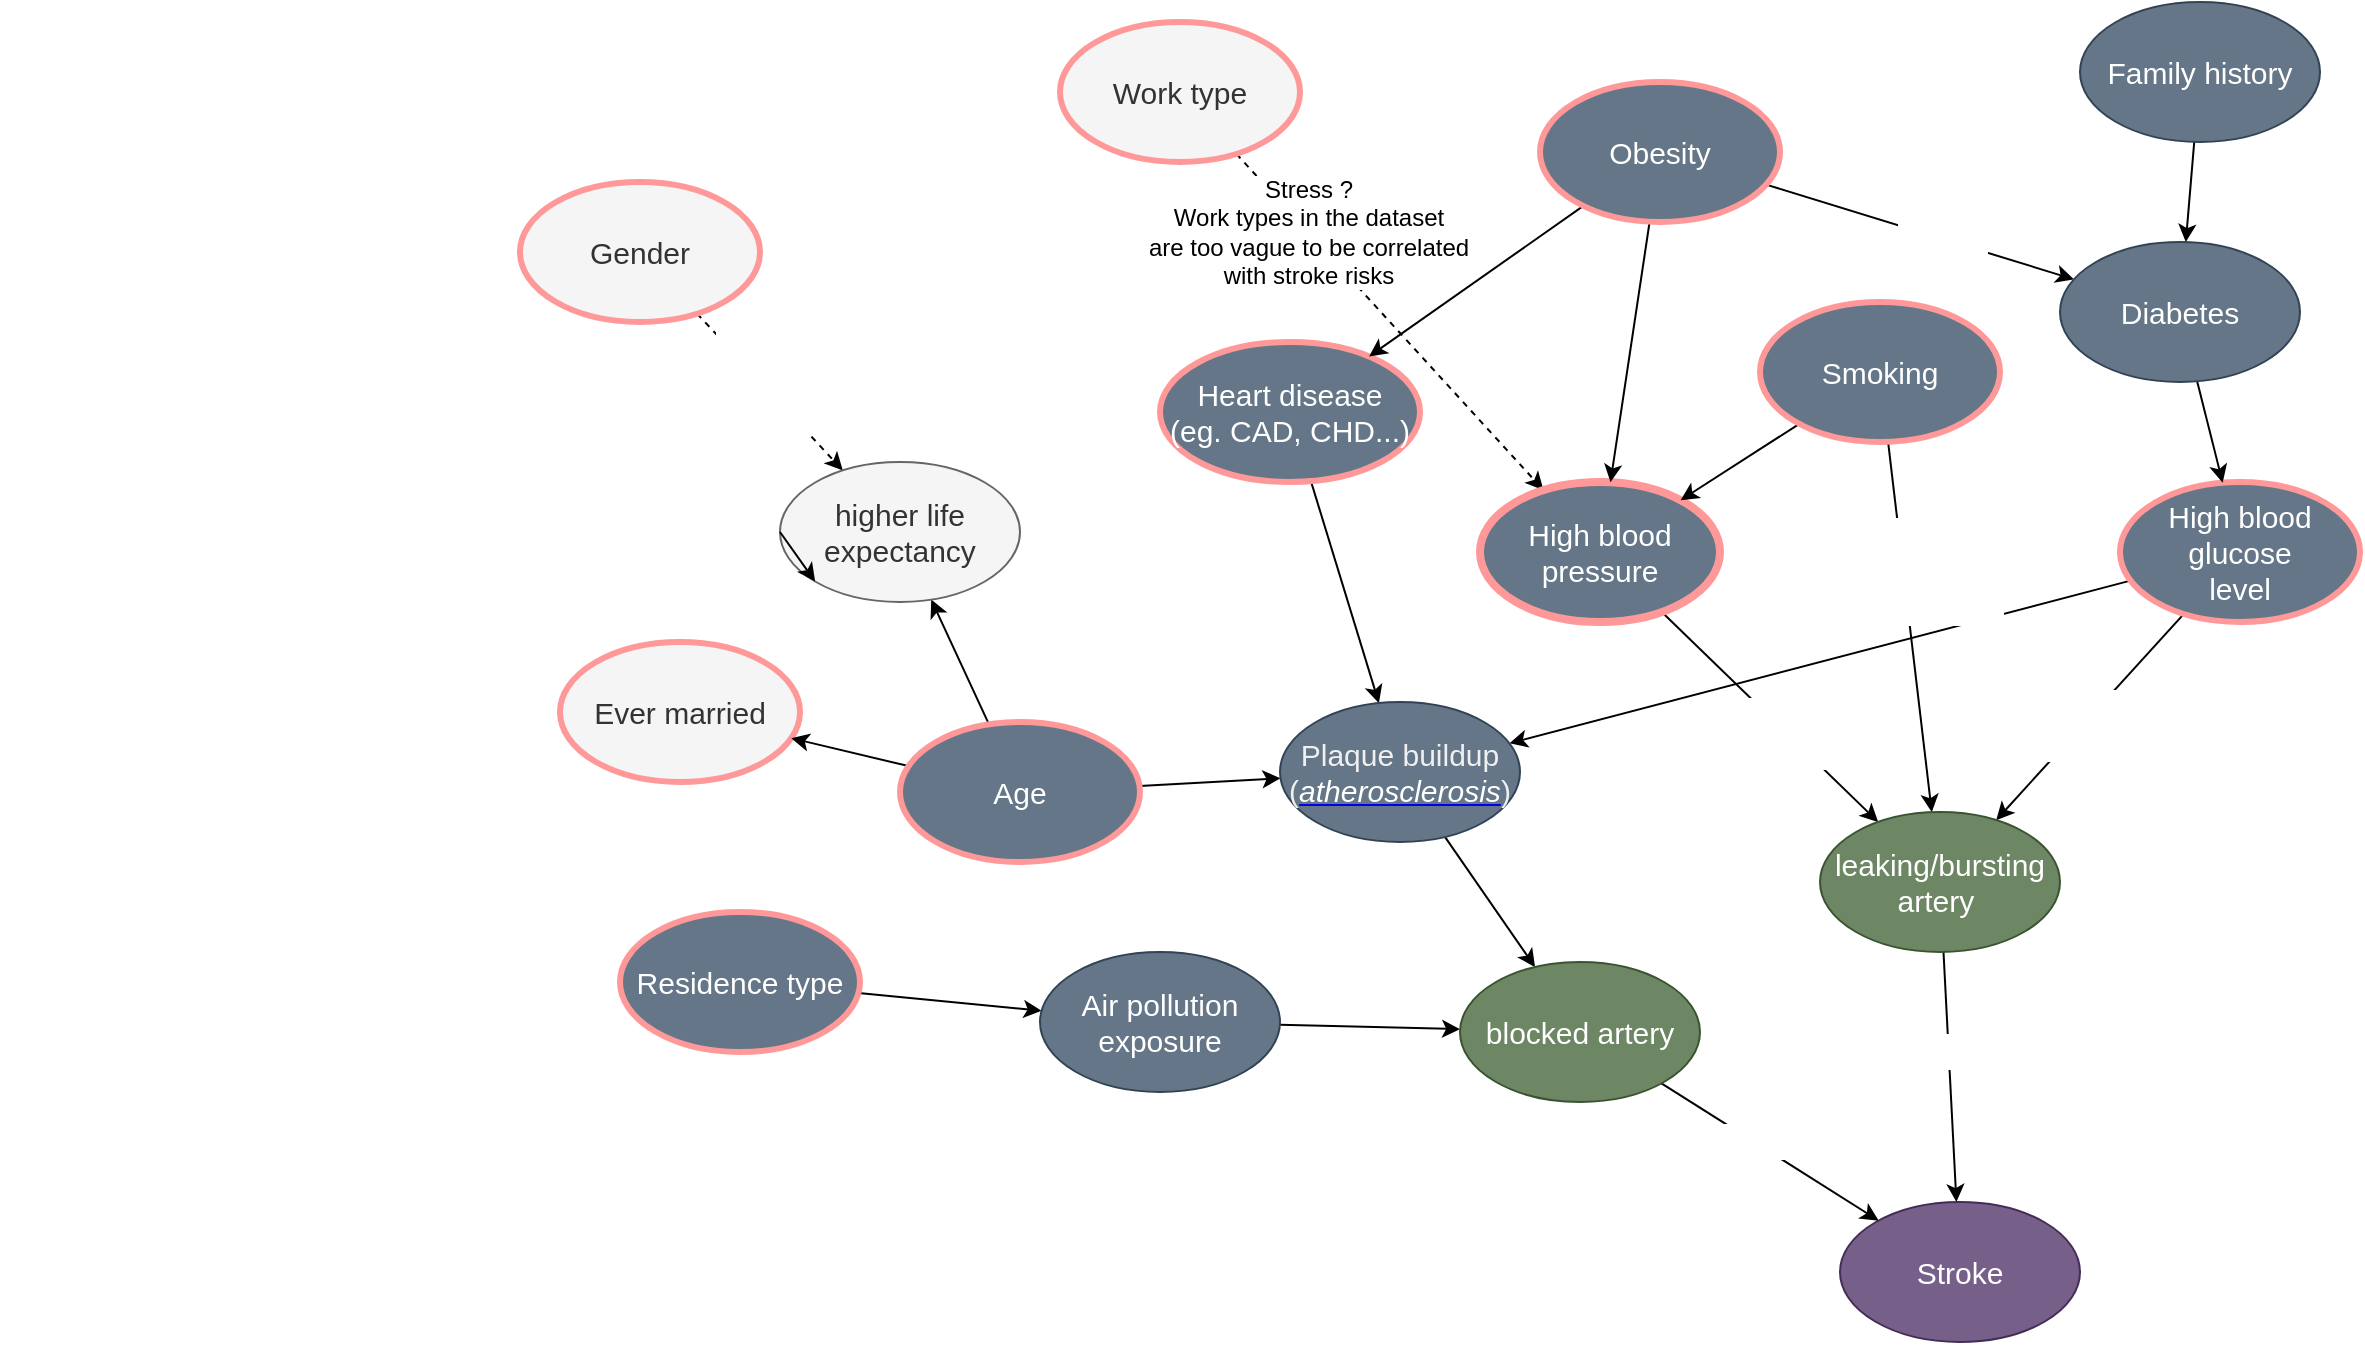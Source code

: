 <mxfile>
    <diagram id="zILrABfxXsvs_dOevO_L" name="Page-1">
        <mxGraphModel dx="1707" dy="465" grid="1" gridSize="10" guides="1" tooltips="1" connect="1" arrows="1" fold="1" page="1" pageScale="1" pageWidth="850" pageHeight="1100" math="0" shadow="0">
            <root>
                <mxCell id="0"/>
                <mxCell id="1" parent="0"/>
                <mxCell id="4" value="&lt;font style=&quot;font-size: 15px&quot;&gt;Stroke&lt;/font&gt;" style="ellipse;whiteSpace=wrap;html=1;fillColor=#76608a;strokeColor=#432D57;fontColor=#ffffff;" parent="1" vertex="1">
                    <mxGeometry x="470" y="610" width="120" height="70" as="geometry"/>
                </mxCell>
                <mxCell id="79" style="edgeStyle=none;html=1;fontSize=15;fontColor=#FFFFFF;" parent="1" source="11" target="77" edge="1">
                    <mxGeometry relative="1" as="geometry"/>
                </mxCell>
                <mxCell id="11" value="&lt;font style=&quot;font-size: 15px&quot;&gt;Heart disease&lt;br&gt;(eg. CAD, CHD...)&lt;br&gt;&lt;/font&gt;" style="ellipse;whiteSpace=wrap;html=1;fillColor=#647687;fontColor=#ffffff;strokeColor=#FF9999;strokeWidth=3;" parent="1" vertex="1">
                    <mxGeometry x="130" y="180" width="130" height="70" as="geometry"/>
                </mxCell>
                <mxCell id="19" value="&lt;span style=&quot;font-size: 15px&quot;&gt;Ever married&lt;/span&gt;" style="ellipse;whiteSpace=wrap;html=1;fillColor=#f5f5f5;fontColor=#333333;strokeColor=#FF9999;strokeWidth=3;" parent="1" vertex="1">
                    <mxGeometry x="-170" y="330" width="120" height="70" as="geometry"/>
                </mxCell>
                <mxCell id="71" style="edgeStyle=none;html=1;dashed=1;" parent="1" source="20" target="21" edge="1">
                    <mxGeometry relative="1" as="geometry"/>
                </mxCell>
                <mxCell id="72" value="Stress ?&lt;br style=&quot;font-size: 12px;&quot;&gt;Work types in the dataset&lt;br style=&quot;font-size: 12px;&quot;&gt;are too vague to be correlated&lt;br style=&quot;font-size: 12px;&quot;&gt;with stroke risks" style="edgeLabel;html=1;align=center;verticalAlign=middle;resizable=0;points=[];fontSize=12;" parent="71" vertex="1" connectable="0">
                    <mxGeometry x="-0.576" y="-2" relative="1" as="geometry">
                        <mxPoint x="4" y="2" as="offset"/>
                    </mxGeometry>
                </mxCell>
                <mxCell id="20" value="&lt;span style=&quot;font-size: 15px&quot;&gt;Work type&lt;/span&gt;" style="ellipse;whiteSpace=wrap;html=1;fillColor=#f5f5f5;fontColor=#333333;strokeColor=#FF9999;strokeWidth=3;" parent="1" vertex="1">
                    <mxGeometry x="80" y="20" width="120" height="70" as="geometry"/>
                </mxCell>
                <mxCell id="92" style="edgeStyle=none;html=1;fontSize=15;fontColor=#FFFFFF;" parent="1" source="21" target="84" edge="1">
                    <mxGeometry relative="1" as="geometry"/>
                </mxCell>
                <mxCell id="95" value="&lt;span style=&quot;color: rgba(0 , 0 , 0 , 0) ; font-family: monospace ; font-size: 0px&quot;&gt;%3CmxGraphModel%3E%3Croot%3E%3CmxCell%20id%3D%220%22%2F%3E%3CmxCell%20id%3D%221%22%20parent%3D%220%22%2F%3E%3CmxCell%20id%3D%222%22%20value%3D%22%26lt%3Bspan%20style%3D%26quot%3Bcolor%3A%20rgba(0%20%2C%200%20%2C%200%20%2C%200)%20%3B%20font-family%3A%20monospace%20%3B%20font-size%3A%200px%26quot%3B%26gt%3Bd%26lt%3B%2Fspan%26gt%3B%22%20style%3D%22text%3Bhtml%3D1%3Balign%3Dcenter%3BverticalAlign%3Dmiddle%3Bresizable%3D0%3Bpoints%3D%5B%5D%3Bautosize%3D1%3BstrokeColor%3Dnone%3BfillColor%3Dnone%3BfontSize%3D15%3BfontColor%3D%23FFFFFF%3B%22%20vertex%3D%221%22%20parent%3D%221%22%3E%3CmxGeometry%20x%3D%22550%22%20y%3D%22455%22%20width%3D%2220%22%20height%3D%2230%22%20as%3D%22geometry%22%2F%3E%3C%2FmxCell%3E%3C%2Froot%3E%3C%2FmxGraphModel%3E&lt;/span&gt;" style="edgeLabel;html=1;align=center;verticalAlign=middle;resizable=0;points=[];fontSize=15;fontColor=#FFFFFF;" parent="92" vertex="1" connectable="0">
                    <mxGeometry x="0.212" y="-1" relative="1" as="geometry">
                        <mxPoint x="1" as="offset"/>
                    </mxGeometry>
                </mxCell>
                <mxCell id="99" value="damages&lt;br&gt;blood vessels" style="edgeLabel;html=1;align=center;verticalAlign=middle;resizable=0;points=[];fontSize=15;fontColor=#FFFFFF;" parent="92" vertex="1" connectable="0">
                    <mxGeometry x="0.173" y="2" relative="1" as="geometry">
                        <mxPoint as="offset"/>
                    </mxGeometry>
                </mxCell>
                <mxCell id="21" value="&lt;font style=&quot;font-size: 15px&quot;&gt;High blood pressure&lt;/font&gt;" style="ellipse;whiteSpace=wrap;html=1;fillColor=#647687;strokeColor=#FF9999;fontColor=#ffffff;strokeWidth=4;" parent="1" vertex="1">
                    <mxGeometry x="290" y="250" width="120" height="70" as="geometry"/>
                </mxCell>
                <mxCell id="89" style="edgeStyle=none;html=1;fontSize=15;fontColor=#FFFFFF;" parent="1" source="23" target="77" edge="1">
                    <mxGeometry relative="1" as="geometry"/>
                </mxCell>
                <mxCell id="90" style="edgeStyle=none;html=1;fontSize=15;fontColor=#FFFFFF;" parent="1" source="23" target="84" edge="1">
                    <mxGeometry relative="1" as="geometry"/>
                </mxCell>
                <mxCell id="91" value="damages&lt;br&gt;blood vessels" style="edgeLabel;html=1;align=center;verticalAlign=middle;resizable=0;points=[];fontSize=15;fontColor=#FFFFFF;" parent="90" vertex="1" connectable="0">
                    <mxGeometry x="-0.482" y="-1" relative="1" as="geometry">
                        <mxPoint x="-8" y="29" as="offset"/>
                    </mxGeometry>
                </mxCell>
                <mxCell id="23" value="&lt;span style=&quot;font-size: 15px&quot;&gt;High blood glucose&lt;br&gt;level&lt;br&gt;&lt;/span&gt;" style="ellipse;whiteSpace=wrap;html=1;fillColor=#647687;fontColor=#ffffff;strokeColor=#FF9999;strokeWidth=3;" parent="1" vertex="1">
                    <mxGeometry x="610" y="250" width="120" height="70" as="geometry"/>
                </mxCell>
                <mxCell id="29" style="edgeStyle=none;html=1;fontSize=15;" parent="1" source="26" target="27" edge="1">
                    <mxGeometry relative="1" as="geometry"/>
                </mxCell>
                <mxCell id="31" value="Type II" style="edgeLabel;html=1;align=center;verticalAlign=middle;resizable=0;points=[];fontSize=15;fontColor=#FFFFFF;" parent="29" vertex="1" connectable="0">
                    <mxGeometry x="0.335" relative="1" as="geometry">
                        <mxPoint x="-15" y="-4" as="offset"/>
                    </mxGeometry>
                </mxCell>
                <mxCell id="30" style="edgeStyle=none;html=1;fontSize=15;" parent="1" source="26" target="21" edge="1">
                    <mxGeometry relative="1" as="geometry"/>
                </mxCell>
                <mxCell id="32" style="edgeStyle=none;html=1;fontSize=15;fontColor=#FFFFFF;" parent="1" source="26" target="11" edge="1">
                    <mxGeometry relative="1" as="geometry"/>
                </mxCell>
                <mxCell id="26" value="&lt;span style=&quot;font-size: 15px&quot;&gt;Obesity&lt;br&gt;&lt;/span&gt;" style="ellipse;whiteSpace=wrap;html=1;fillColor=#647687;fontColor=#ffffff;strokeColor=#FF9999;strokeWidth=3;" parent="1" vertex="1">
                    <mxGeometry x="320" y="50" width="120" height="70" as="geometry"/>
                </mxCell>
                <mxCell id="28" style="edgeStyle=none;html=1;fontSize=15;" parent="1" source="27" target="23" edge="1">
                    <mxGeometry relative="1" as="geometry"/>
                </mxCell>
                <mxCell id="27" value="&lt;span style=&quot;font-size: 15px&quot;&gt;Diabetes&lt;br&gt;&lt;/span&gt;" style="ellipse;whiteSpace=wrap;html=1;fillColor=#647687;fontColor=#ffffff;strokeColor=#314354;" parent="1" vertex="1">
                    <mxGeometry x="580" y="130" width="120" height="70" as="geometry"/>
                </mxCell>
                <mxCell id="37" style="edgeStyle=none;html=1;fontSize=15;fontColor=#FFFFFF;" parent="1" source="36" target="21" edge="1">
                    <mxGeometry relative="1" as="geometry"/>
                </mxCell>
                <mxCell id="93" style="edgeStyle=none;html=1;fontSize=15;fontColor=#FFFFFF;" parent="1" source="36" target="84" edge="1">
                    <mxGeometry relative="1" as="geometry"/>
                </mxCell>
                <mxCell id="94" value="Toxic chemicals&lt;br&gt;damages blood&lt;br&gt;vessels" style="edgeLabel;html=1;align=center;verticalAlign=middle;resizable=0;points=[];fontSize=15;fontColor=#FFFFFF;" parent="93" vertex="1" connectable="0">
                    <mxGeometry x="-0.605" relative="1" as="geometry">
                        <mxPoint y="27" as="offset"/>
                    </mxGeometry>
                </mxCell>
                <mxCell id="36" value="&lt;span style=&quot;font-size: 15px&quot;&gt;Smoking&lt;br&gt;&lt;/span&gt;" style="ellipse;whiteSpace=wrap;html=1;fillColor=#647687;fontColor=#ffffff;strokeColor=#FF9999;strokeWidth=3;" parent="1" vertex="1">
                    <mxGeometry x="430" y="160" width="120" height="70" as="geometry"/>
                </mxCell>
                <mxCell id="62" style="edgeStyle=none;html=1;fontSize=15;fontColor=#FFFFFF;" parent="1" source="40" target="60" edge="1">
                    <mxGeometry relative="1" as="geometry"/>
                </mxCell>
                <mxCell id="40" value="&lt;span style=&quot;font-size: 15px&quot;&gt;Residence type&lt;/span&gt;" style="ellipse;whiteSpace=wrap;html=1;fillColor=#647687;fontColor=#ffffff;strokeColor=#FF9999;strokeWidth=3;" parent="1" vertex="1">
                    <mxGeometry x="-140" y="465" width="120" height="70" as="geometry"/>
                </mxCell>
                <mxCell id="64" style="edgeStyle=none;html=1;dashed=1;fontSize=15;fontColor=#FFFFFF;" parent="1" source="42" target="63" edge="1">
                    <mxGeometry relative="1" as="geometry"/>
                </mxCell>
                <mxCell id="65" value="women&lt;br&gt;statistically&lt;br&gt;have" style="edgeLabel;html=1;align=center;verticalAlign=middle;resizable=0;points=[];fontSize=15;fontColor=#FFFFFF;" parent="64" vertex="1" connectable="0">
                    <mxGeometry x="0.229" y="2" relative="1" as="geometry">
                        <mxPoint x="-1" y="-15" as="offset"/>
                    </mxGeometry>
                </mxCell>
                <mxCell id="42" value="&lt;span style=&quot;font-size: 15px&quot;&gt;Gender&lt;/span&gt;" style="ellipse;whiteSpace=wrap;html=1;fillColor=#f5f5f5;fontColor=#333333;strokeColor=#FF9999;strokeWidth=3;" parent="1" vertex="1">
                    <mxGeometry x="-190" y="100" width="120" height="70" as="geometry"/>
                </mxCell>
                <mxCell id="44" value="&lt;span style=&quot;color: rgba(0 , 0 , 0 , 0) ; font-family: monospace ; font-size: 0px&quot;&gt;d&lt;/span&gt;" style="text;html=1;align=center;verticalAlign=middle;resizable=0;points=[];autosize=1;strokeColor=none;fillColor=none;fontSize=15;fontColor=#FFFFFF;" parent="1" vertex="1">
                    <mxGeometry x="550" y="455" width="20" height="30" as="geometry"/>
                </mxCell>
                <mxCell id="73" style="edgeStyle=none;html=1;" parent="1" source="54" target="19" edge="1">
                    <mxGeometry relative="1" as="geometry"/>
                </mxCell>
                <mxCell id="75" style="edgeStyle=none;html=1;" parent="1" source="54" target="63" edge="1">
                    <mxGeometry relative="1" as="geometry"/>
                </mxCell>
                <mxCell id="78" style="edgeStyle=none;html=1;fontSize=15;fontColor=#FFFFFF;" parent="1" source="54" target="77" edge="1">
                    <mxGeometry relative="1" as="geometry"/>
                </mxCell>
                <mxCell id="54" value="&lt;span style=&quot;font-size: 15px&quot;&gt;Age&lt;br&gt;&lt;/span&gt;" style="ellipse;whiteSpace=wrap;html=1;fillColor=#647687;fontColor=#ffffff;strokeColor=#FF9999;strokeWidth=3;" parent="1" vertex="1">
                    <mxGeometry y="370" width="120" height="70" as="geometry"/>
                </mxCell>
                <mxCell id="61" style="edgeStyle=none;html=1;fontSize=15;fontColor=#FFFFFF;" parent="1" source="60" target="83" edge="1">
                    <mxGeometry relative="1" as="geometry">
                        <mxPoint x="321.332" y="512.334" as="targetPoint"/>
                    </mxGeometry>
                </mxCell>
                <mxCell id="60" value="&lt;font style=&quot;font-size: 15px&quot;&gt;Air pollution&lt;br&gt;exposure&lt;br&gt;&lt;/font&gt;" style="ellipse;whiteSpace=wrap;html=1;fillColor=#647687;fontColor=#ffffff;strokeColor=#314354;" parent="1" vertex="1">
                    <mxGeometry x="70" y="485" width="120" height="70" as="geometry"/>
                </mxCell>
                <mxCell id="63" value="&lt;span style=&quot;font-size: 15px&quot;&gt;higher life expectancy&lt;/span&gt;" style="ellipse;whiteSpace=wrap;html=1;fillColor=#f5f5f5;fontColor=#333333;strokeColor=#666666;" parent="1" vertex="1">
                    <mxGeometry x="-60" y="240" width="120" height="70" as="geometry"/>
                </mxCell>
                <mxCell id="67" value="because of their longer life expectancy and much higher incidence at &lt;br style=&quot;font-size: 13px&quot;&gt;older ages, women have more stroke events than men. With the exception &lt;br style=&quot;font-size: 13px&quot;&gt;of subarachnoid haemorrhage, there is little evidence of sex differences&lt;br style=&quot;font-size: 13px&quot;&gt; in stroke subtype or severity&lt;br&gt;&amp;nbsp;https://www.ncbi.nlm.nih.gov/pmc/articles/PMC2665267/" style="text;html=1;align=center;verticalAlign=middle;resizable=0;points=[];autosize=1;strokeColor=none;fillColor=none;fontSize=13;fontColor=#FFFFFF;" parent="1" vertex="1">
                    <mxGeometry x="-450" y="10" width="440" height="90" as="geometry"/>
                </mxCell>
                <mxCell id="69" value="(not all cities are polluted...&lt;br&gt;bias?)" style="text;html=1;align=center;verticalAlign=middle;resizable=0;points=[];autosize=1;strokeColor=none;fillColor=none;fontSize=13;fontColor=#FFFFFF;" parent="1" vertex="1">
                    <mxGeometry x="-165" y="550" width="170" height="40" as="geometry"/>
                </mxCell>
                <mxCell id="74" style="edgeStyle=none;html=1;exitX=0;exitY=0.5;exitDx=0;exitDy=0;entryX=0;entryY=1;entryDx=0;entryDy=0;" parent="1" source="63" target="63" edge="1">
                    <mxGeometry relative="1" as="geometry"/>
                </mxCell>
                <mxCell id="80" style="edgeStyle=none;html=1;fontSize=15;fontColor=#FFFFFF;" parent="1" source="77" target="83" edge="1">
                    <mxGeometry relative="1" as="geometry">
                        <mxPoint x="334.445" y="482.222" as="targetPoint"/>
                    </mxGeometry>
                </mxCell>
                <mxCell id="77" value="&lt;font style=&quot;font-size: 15px&quot;&gt;&lt;span style=&quot;color: rgb(240 , 240 , 240)&quot;&gt;Plaque buildup&lt;/span&gt;&lt;br style=&quot;color: rgb(240 , 240 , 240)&quot;&gt;&lt;span style=&quot;color: rgb(240 , 240 , 240)&quot;&gt;(&lt;/span&gt;&lt;a href=&quot;https://www.webmd.com/heart-disease/what-is-atherosclerosis&quot;&gt;&lt;font color=&quot;#ffffff&quot;&gt;&lt;i&gt;atherosclerosis&lt;/i&gt;&lt;/font&gt;&lt;/a&gt;&lt;span style=&quot;color: rgb(240 , 240 , 240)&quot;&gt;)&lt;/span&gt;&lt;br&gt;&lt;/font&gt;" style="ellipse;whiteSpace=wrap;html=1;fillColor=#647687;fontColor=#ffffff;strokeColor=#314354;" parent="1" vertex="1">
                    <mxGeometry x="190" y="360" width="120" height="70" as="geometry"/>
                </mxCell>
                <mxCell id="82" style="edgeStyle=none;html=1;fontSize=15;fontColor=#FFFFFF;" parent="1" source="81" target="27" edge="1">
                    <mxGeometry relative="1" as="geometry"/>
                </mxCell>
                <mxCell id="81" value="&lt;span style=&quot;font-size: 15px&quot;&gt;Family history&lt;br&gt;&lt;/span&gt;" style="ellipse;whiteSpace=wrap;html=1;fillColor=#647687;fontColor=#ffffff;strokeColor=#314354;" parent="1" vertex="1">
                    <mxGeometry x="590" y="10" width="120" height="70" as="geometry"/>
                </mxCell>
                <mxCell id="87" style="edgeStyle=none;html=1;fontSize=15;fontColor=#FFFFFF;" parent="1" source="83" target="4" edge="1">
                    <mxGeometry relative="1" as="geometry"/>
                </mxCell>
                <mxCell id="88" value="&lt;span&gt;ischemic stroke&lt;/span&gt;" style="edgeLabel;html=1;align=center;verticalAlign=middle;resizable=0;points=[];fontSize=15;fontColor=#FFFFFF;" parent="87" vertex="1" connectable="0">
                    <mxGeometry x="-0.193" relative="1" as="geometry">
                        <mxPoint as="offset"/>
                    </mxGeometry>
                </mxCell>
                <mxCell id="83" value="&lt;span class=&quot;ILfuVd&quot; lang=&quot;en&quot;&gt;&lt;span class=&quot;hgKElc&quot;&gt;&lt;font style=&quot;font-size: 15px&quot;&gt;blocked artery&lt;/font&gt;&lt;/span&gt;&lt;/span&gt;" style="ellipse;whiteSpace=wrap;html=1;fillColor=#6d8764;strokeColor=#3A5431;fontColor=#ffffff;" parent="1" vertex="1">
                    <mxGeometry x="280" y="490" width="120" height="70" as="geometry"/>
                </mxCell>
                <mxCell id="85" style="edgeStyle=none;html=1;fontSize=15;fontColor=#FFFFFF;" parent="1" source="84" target="4" edge="1">
                    <mxGeometry relative="1" as="geometry">
                        <mxPoint x="620" y="490" as="targetPoint"/>
                    </mxGeometry>
                </mxCell>
                <mxCell id="86" value="&lt;span&gt;hemorrhagic stroke&lt;/span&gt;" style="edgeLabel;html=1;align=center;verticalAlign=middle;resizable=0;points=[];fontSize=15;fontColor=#FFFFFF;" parent="85" vertex="1" connectable="0">
                    <mxGeometry x="-0.216" y="-1" relative="1" as="geometry">
                        <mxPoint as="offset"/>
                    </mxGeometry>
                </mxCell>
                <mxCell id="84" value="&lt;span class=&quot;ILfuVd&quot; lang=&quot;en&quot;&gt;&lt;span class=&quot;hgKElc&quot;&gt;&lt;font style=&quot;font-size: 15px&quot;&gt;leaking/bursting artery&amp;nbsp;&lt;/font&gt;&lt;/span&gt;&lt;/span&gt;" style="ellipse;whiteSpace=wrap;html=1;fillColor=#6d8764;strokeColor=#3A5431;fontColor=#ffffff;" parent="1" vertex="1">
                    <mxGeometry x="460" y="415" width="120" height="70" as="geometry"/>
                </mxCell>
                <mxCell id="96" value="&lt;span style=&quot;color: rgba(0 , 0 , 0 , 0) ; font-family: monospace ; font-size: 0px&quot;&gt;d&lt;/span&gt;" style="text;html=1;align=center;verticalAlign=middle;resizable=0;points=[];autosize=1;strokeColor=none;fillColor=none;fontSize=15;fontColor=#FFFFFF;" parent="1" vertex="1">
                    <mxGeometry x="560" y="465" width="20" height="30" as="geometry"/>
                </mxCell>
            </root>
        </mxGraphModel>
    </diagram>
</mxfile>
